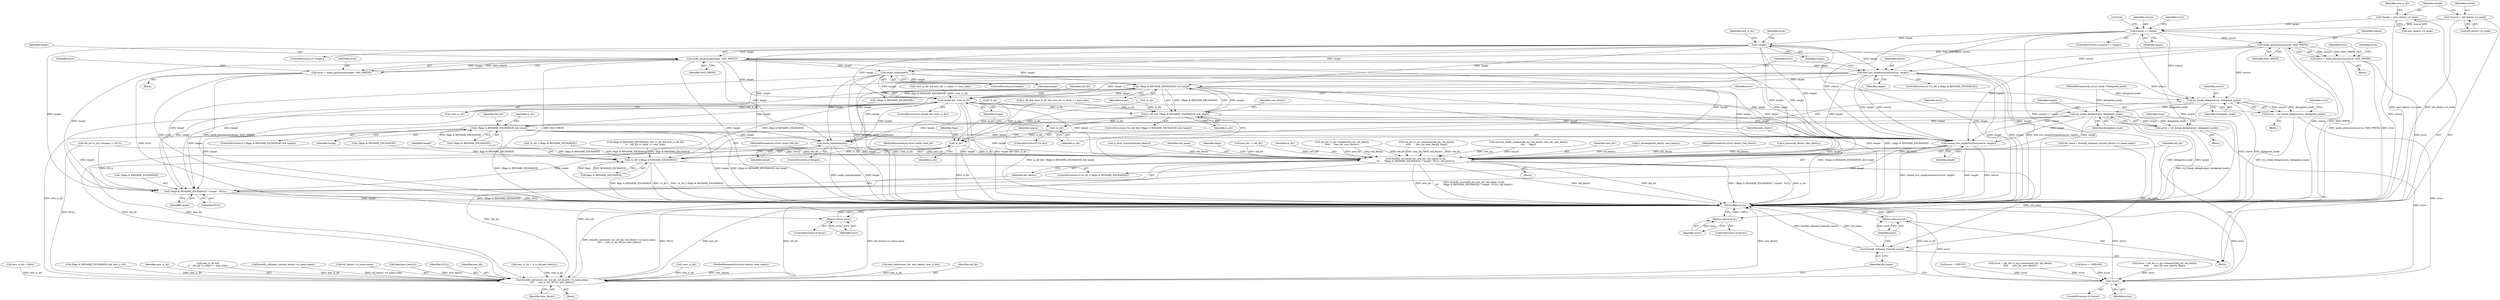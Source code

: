 digraph "1_linux_9409e22acdfc9153f88d9b1ed2bd2a5b34d2d3ca@del" {
"1000141" [label="(Call,source == target)"];
"1000117" [label="(Call,*source = old_dentry->d_inode)"];
"1000123" [label="(Call,*target = new_dentry->d_inode)"];
"1000157" [label="(Call,!target)"];
"1000248" [label="(Call,inode_permission(target, MAY_WRITE))"];
"1000246" [label="(Call,error = inode_permission(target, MAY_WRITE))"];
"1000253" [label="(Return,return error;)"];
"1000284" [label="(Call,lock_two_nondirectories(source, target))"];
"1000345" [label="(Call,!(flags & RENAME_EXCHANGE) && target)"];
"1000343" [label="(Call,is_dir && !(flags & RENAME_EXCHANGE) && target)"];
"1000354" [label="(Call,!is_dir)"];
"1000461" [label="(Call,!is_dir)"];
"1000460" [label="(Call,!is_dir || (flags & RENAME_EXCHANGE))"];
"1000480" [label="(Call,fsnotify_move(old_dir, new_dir, old_name, is_dir,\n\t\t\t      !(flags & RENAME_EXCHANGE) ? target : NULL, old_dentry))"];
"1000498" [label="(Call,fsnotify_move(new_dir, old_dir, old_dentry->d_name.name,\n\t\t\t\t      new_is_dir, NULL, new_dentry))"];
"1000509" [label="(Call,fsnotify_oldname_free(old_name))"];
"1000366" [label="(Call,target && !new_is_dir)"];
"1000373" [label="(Call,try_break_deleg(target, delegated_inode))"];
"1000371" [label="(Call,error = try_break_deleg(target, delegated_inode))"];
"1000477" [label="(Call,!error)"];
"1000511" [label="(Return,return error;)"];
"1000416" [label="(Call,!(flags & RENAME_EXCHANGE) && target)"];
"1000466" [label="(Call,unlock_two_nondirectories(source, target))"];
"1000485" [label="(Call,!(flags & RENAME_EXCHANGE) ? target : NULL)"];
"1000472" [label="(Call,inode_unlock(target))"];
"1000359" [label="(Call,try_break_deleg(source, delegated_inode))"];
"1000357" [label="(Call,error = try_break_deleg(source, delegated_inode))"];
"1000290" [label="(Call,inode_lock(target))"];
"1000232" [label="(Call,inode_permission(source, MAY_WRITE))"];
"1000230" [label="(Call,error = inode_permission(source, MAY_WRITE))"];
"1000237" [label="(Return,return error;)"];
"1000365" [label="(ControlStructure,if (target && !new_is_dir))"];
"1000145" [label="(Literal,0)"];
"1000424" [label="(Identifier,is_dir)"];
"1000377" [label="(Identifier,error)"];
"1000470" [label="(ControlStructure,if (target))"];
"1000508" [label="(Identifier,new_dentry)"];
"1000106" [label="(MethodParameterIn,struct inode **delegated_inode)"];
"1000123" [label="(Call,*target = new_dentry->d_inode)"];
"1000284" [label="(Call,lock_two_nondirectories(source, target))"];
"1000477" [label="(Call,!error)"];
"1000366" [label="(Call,target && !new_is_dir)"];
"1000231" [label="(Identifier,error)"];
"1000467" [label="(Identifier,source)"];
"1000119" [label="(Call,old_dentry->d_inode)"];
"1000124" [label="(Identifier,target)"];
"1000292" [label="(Call,error = -EBUSY)"];
"1000140" [label="(ControlStructure,if (source == target))"];
"1000108" [label="(Block,)"];
"1000240" [label="(Call,(flags & RENAME_EXCHANGE) && new_is_dir)"];
"1000367" [label="(Identifier,target)"];
"1000286" [label="(Identifier,target)"];
"1000506" [label="(Identifier,new_is_dir)"];
"1000460" [label="(Call,!is_dir || (flags & RENAME_EXCHANGE))"];
"1000468" [label="(Identifier,target)"];
"1000346" [label="(Call,!(flags & RENAME_EXCHANGE))"];
"1000267" [label="(Call,old_name = fsnotify_oldname_init(old_dentry->d_name.name))"];
"1000476" [label="(ControlStructure,if (!error))"];
"1000157" [label="(Call,!target)"];
"1000158" [label="(Identifier,target)"];
"1000353" [label="(ControlStructure,if (!is_dir))"];
"1000279" [label="(Call,!is_dir)"];
"1000143" [label="(Identifier,target)"];
"1000185" [label="(Call,may_delete(new_dir, new_dentry, new_is_dir))"];
"1000490" [label="(Identifier,target)"];
"1000500" [label="(Identifier,old_dir)"];
"1000229" [label="(Block,)"];
"1000248" [label="(Call,inode_permission(target, MAY_WRITE))"];
"1000440" [label="(Identifier,old_dir)"];
"1000332" [label="(Call,!is_dir)"];
"1000475" [label="(Identifier,new_dentry)"];
"1000250" [label="(Identifier,MAY_WRITE)"];
"1000317" [label="(Call,!new_is_dir && new_dir->i_nlink >= max_links)"];
"1000291" [label="(Identifier,target)"];
"1000298" [label="(Call,is_local_mountpoint(old_dentry))"];
"1000480" [label="(Call,fsnotify_move(old_dir, new_dir, old_name, is_dir,\n\t\t\t      !(flags & RENAME_EXCHANGE) ? target : NULL, old_dentry))"];
"1000359" [label="(Call,try_break_deleg(source, delegated_inode))"];
"1000483" [label="(Identifier,old_name)"];
"1000495" [label="(Identifier,flags)"];
"1000459" [label="(ControlStructure,if (!is_dir || (flags & RENAME_EXCHANGE)))"];
"1000374" [label="(Identifier,target)"];
"1000251" [label="(ControlStructure,if (error))"];
"1000306" [label="(Call,new_dir != old_dir)"];
"1000472" [label="(Call,inode_unlock(target))"];
"1000343" [label="(Call,is_dir && !(flags & RENAME_EXCHANGE) && target)"];
"1000254" [label="(Identifier,error)"];
"1000350" [label="(Identifier,target)"];
"1000421" [label="(Identifier,target)"];
"1000232" [label="(Call,inode_permission(source, MAY_WRITE))"];
"1000334" [label="(Call,new_is_dir &&\n\t\t    old_dir->i_nlink >= max_links)"];
"1000485" [label="(Call,!(flags & RENAME_EXCHANGE) ? target : NULL)"];
"1000372" [label="(Identifier,error)"];
"1000141" [label="(Call,source == target)"];
"1000352" [label="(Identifier,new_dentry)"];
"1000462" [label="(Identifier,is_dir)"];
"1000142" [label="(Identifier,source)"];
"1000479" [label="(Block,)"];
"1000269" [label="(Call,fsnotify_oldname_init(old_dentry->d_name.name))"];
"1000236" [label="(Identifier,error)"];
"1000415" [label="(ControlStructure,if (!(flags & RENAME_EXCHANGE) && target))"];
"1000501" [label="(Call,old_dentry->d_name.name)"];
"1000247" [label="(Identifier,error)"];
"1000473" [label="(Identifier,target)"];
"1000358" [label="(Identifier,error)"];
"1000491" [label="(Identifier,NULL)"];
"1000484" [label="(Identifier,is_dir)"];
"1000461" [label="(Call,!is_dir)"];
"1000486" [label="(Call,!(flags & RENAME_EXCHANGE))"];
"1000293" [label="(Identifier,error)"];
"1000278" [label="(Call,!is_dir || (flags & RENAME_EXCHANGE))"];
"1000360" [label="(Identifier,source)"];
"1000497" [label="(Block,)"];
"1000234" [label="(Identifier,MAY_WRITE)"];
"1000238" [label="(Identifier,error)"];
"1000498" [label="(Call,fsnotify_move(new_dir, old_dir, old_dentry->d_name.name,\n\t\t\t\t      new_is_dir, NULL, new_dentry))"];
"1000417" [label="(Call,!(flags & RENAME_EXCHANGE))"];
"1000277" [label="(ControlStructure,if (!is_dir || (flags & RENAME_EXCHANGE)))"];
"1000474" [label="(Call,dput(new_dentry))"];
"1000464" [label="(Identifier,flags)"];
"1000253" [label="(Return,return error;)"];
"1000130" [label="(Identifier,new_is_dir)"];
"1000389" [label="(Call,old_dir->i_op->rename(old_dir, old_dentry,\n\t\t\t\t\t      new_dir, new_dentry))"];
"1000387" [label="(Call,error = old_dir->i_op->rename(old_dir, old_dentry,\n\t\t\t\t\t      new_dir, new_dentry))"];
"1000168" [label="(Identifier,new_is_dir)"];
"1000507" [label="(Identifier,NULL)"];
"1000447" [label="(Call,!(flags & RENAME_EXCHANGE))"];
"1000288" [label="(ControlStructure,if (target))"];
"1000345" [label="(Call,!(flags & RENAME_EXCHANGE) && target)"];
"1000125" [label="(Call,new_dentry->d_inode)"];
"1000245" [label="(Block,)"];
"1000147" [label="(Identifier,error)"];
"1000499" [label="(Identifier,new_dir)"];
"1000156" [label="(ControlStructure,if (!target))"];
"1000354" [label="(Call,!is_dir)"];
"1000102" [label="(MethodParameterIn,struct inode *old_dir)"];
"1000246" [label="(Call,error = inode_permission(target, MAY_WRITE))"];
"1000368" [label="(Call,!new_is_dir)"];
"1000315" [label="(Call,is_dir && !new_is_dir && new_dir->i_nlink >= max_links)"];
"1000481" [label="(Identifier,old_dir)"];
"1000471" [label="(Identifier,target)"];
"1000310" [label="(Call,error = -EMLINK)"];
"1000118" [label="(Identifier,source)"];
"1000406" [label="(Call,old_dir->i_op->rename2(old_dir, old_dentry,\n\t\t\t\t\t       new_dir, new_dentry, flags))"];
"1000404" [label="(Call,error = old_dir->i_op->rename2(old_dir, old_dentry,\n\t\t\t\t\t       new_dir, new_dentry, flags))"];
"1000104" [label="(MethodParameterIn,struct inode *new_dir)"];
"1000363" [label="(Identifier,error)"];
"1000327" [label="(Call,(flags & RENAME_EXCHANGE) && !is_dir && new_is_dir &&\n\t\t    old_dir->i_nlink >= max_links)"];
"1000357" [label="(Call,error = try_break_deleg(source, delegated_inode))"];
"1000356" [label="(Block,)"];
"1000513" [label="(MethodReturn,int)"];
"1000482" [label="(Identifier,new_dir)"];
"1000233" [label="(Identifier,source)"];
"1000478" [label="(Identifier,error)"];
"1000355" [label="(Identifier,is_dir)"];
"1000235" [label="(ControlStructure,if (error))"];
"1000455" [label="(Call,d_exchange(old_dentry, new_dentry))"];
"1000510" [label="(Identifier,old_name)"];
"1000361" [label="(Identifier,delegated_inode)"];
"1000344" [label="(Identifier,is_dir)"];
"1000375" [label="(Identifier,delegated_inode)"];
"1000129" [label="(Call,new_is_dir = false)"];
"1000252" [label="(Identifier,error)"];
"1000416" [label="(Call,!(flags & RENAME_EXCHANGE) && target)"];
"1000230" [label="(Call,error = inode_permission(source, MAY_WRITE))"];
"1000397" [label="(Call,old_dir->i_op->rename != NULL)"];
"1000370" [label="(Block,)"];
"1000383" [label="(Identifier,old_dir)"];
"1000161" [label="(Identifier,error)"];
"1000167" [label="(Call,new_is_dir = d_is_dir(new_dentry))"];
"1000373" [label="(Call,try_break_deleg(target, delegated_inode))"];
"1000318" [label="(Call,!new_is_dir)"];
"1000463" [label="(Call,flags & RENAME_EXCHANGE)"];
"1000512" [label="(Identifier,error)"];
"1000285" [label="(Identifier,source)"];
"1000103" [label="(MethodParameterIn,struct dentry *old_dentry)"];
"1000371" [label="(Call,error = try_break_deleg(target, delegated_inode))"];
"1000237" [label="(Return,return error;)"];
"1000105" [label="(MethodParameterIn,struct dentry *new_dentry)"];
"1000492" [label="(Identifier,old_dentry)"];
"1000466" [label="(Call,unlock_two_nondirectories(source, target))"];
"1000290" [label="(Call,inode_lock(target))"];
"1000511" [label="(Return,return error;)"];
"1000451" [label="(Call,d_move(old_dentry, new_dentry))"];
"1000509" [label="(Call,fsnotify_oldname_free(old_name))"];
"1000257" [label="(Call,security_inode_rename(old_dir, old_dentry, new_dir, new_dentry,\n\t\t\t\t      flags))"];
"1000342" [label="(ControlStructure,if (is_dir && !(flags & RENAME_EXCHANGE) && target))"];
"1000249" [label="(Identifier,target)"];
"1000117" [label="(Call,*source = old_dentry->d_inode)"];
"1000141" -> "1000140"  [label="AST: "];
"1000141" -> "1000143"  [label="CFG: "];
"1000142" -> "1000141"  [label="AST: "];
"1000143" -> "1000141"  [label="AST: "];
"1000145" -> "1000141"  [label="CFG: "];
"1000147" -> "1000141"  [label="CFG: "];
"1000141" -> "1000513"  [label="DDG: source"];
"1000141" -> "1000513"  [label="DDG: source == target"];
"1000141" -> "1000513"  [label="DDG: target"];
"1000117" -> "1000141"  [label="DDG: source"];
"1000123" -> "1000141"  [label="DDG: target"];
"1000141" -> "1000157"  [label="DDG: target"];
"1000141" -> "1000232"  [label="DDG: source"];
"1000141" -> "1000284"  [label="DDG: source"];
"1000141" -> "1000359"  [label="DDG: source"];
"1000141" -> "1000466"  [label="DDG: source"];
"1000117" -> "1000108"  [label="AST: "];
"1000117" -> "1000119"  [label="CFG: "];
"1000118" -> "1000117"  [label="AST: "];
"1000119" -> "1000117"  [label="AST: "];
"1000124" -> "1000117"  [label="CFG: "];
"1000117" -> "1000513"  [label="DDG: old_dentry->d_inode"];
"1000123" -> "1000108"  [label="AST: "];
"1000123" -> "1000125"  [label="CFG: "];
"1000124" -> "1000123"  [label="AST: "];
"1000125" -> "1000123"  [label="AST: "];
"1000130" -> "1000123"  [label="CFG: "];
"1000123" -> "1000513"  [label="DDG: new_dentry->d_inode"];
"1000157" -> "1000156"  [label="AST: "];
"1000157" -> "1000158"  [label="CFG: "];
"1000158" -> "1000157"  [label="AST: "];
"1000161" -> "1000157"  [label="CFG: "];
"1000168" -> "1000157"  [label="CFG: "];
"1000157" -> "1000513"  [label="DDG: !target"];
"1000157" -> "1000513"  [label="DDG: target"];
"1000157" -> "1000248"  [label="DDG: target"];
"1000157" -> "1000284"  [label="DDG: target"];
"1000157" -> "1000290"  [label="DDG: target"];
"1000157" -> "1000345"  [label="DDG: target"];
"1000157" -> "1000366"  [label="DDG: target"];
"1000157" -> "1000466"  [label="DDG: target"];
"1000157" -> "1000472"  [label="DDG: target"];
"1000157" -> "1000480"  [label="DDG: target"];
"1000157" -> "1000485"  [label="DDG: target"];
"1000248" -> "1000246"  [label="AST: "];
"1000248" -> "1000250"  [label="CFG: "];
"1000249" -> "1000248"  [label="AST: "];
"1000250" -> "1000248"  [label="AST: "];
"1000246" -> "1000248"  [label="CFG: "];
"1000248" -> "1000513"  [label="DDG: MAY_WRITE"];
"1000248" -> "1000513"  [label="DDG: target"];
"1000248" -> "1000246"  [label="DDG: target"];
"1000248" -> "1000246"  [label="DDG: MAY_WRITE"];
"1000232" -> "1000248"  [label="DDG: MAY_WRITE"];
"1000248" -> "1000284"  [label="DDG: target"];
"1000248" -> "1000290"  [label="DDG: target"];
"1000248" -> "1000345"  [label="DDG: target"];
"1000248" -> "1000366"  [label="DDG: target"];
"1000248" -> "1000466"  [label="DDG: target"];
"1000248" -> "1000472"  [label="DDG: target"];
"1000248" -> "1000480"  [label="DDG: target"];
"1000248" -> "1000485"  [label="DDG: target"];
"1000246" -> "1000245"  [label="AST: "];
"1000247" -> "1000246"  [label="AST: "];
"1000252" -> "1000246"  [label="CFG: "];
"1000246" -> "1000513"  [label="DDG: inode_permission(target, MAY_WRITE)"];
"1000246" -> "1000513"  [label="DDG: error"];
"1000246" -> "1000253"  [label="DDG: error"];
"1000253" -> "1000251"  [label="AST: "];
"1000253" -> "1000254"  [label="CFG: "];
"1000254" -> "1000253"  [label="AST: "];
"1000513" -> "1000253"  [label="CFG: "];
"1000253" -> "1000513"  [label="DDG: <RET>"];
"1000254" -> "1000253"  [label="DDG: error"];
"1000284" -> "1000277"  [label="AST: "];
"1000284" -> "1000286"  [label="CFG: "];
"1000285" -> "1000284"  [label="AST: "];
"1000286" -> "1000284"  [label="AST: "];
"1000293" -> "1000284"  [label="CFG: "];
"1000284" -> "1000513"  [label="DDG: target"];
"1000284" -> "1000513"  [label="DDG: source"];
"1000284" -> "1000513"  [label="DDG: lock_two_nondirectories(source, target)"];
"1000232" -> "1000284"  [label="DDG: source"];
"1000284" -> "1000345"  [label="DDG: target"];
"1000284" -> "1000359"  [label="DDG: source"];
"1000284" -> "1000366"  [label="DDG: target"];
"1000284" -> "1000466"  [label="DDG: source"];
"1000284" -> "1000466"  [label="DDG: target"];
"1000284" -> "1000472"  [label="DDG: target"];
"1000284" -> "1000480"  [label="DDG: target"];
"1000284" -> "1000485"  [label="DDG: target"];
"1000345" -> "1000343"  [label="AST: "];
"1000345" -> "1000346"  [label="CFG: "];
"1000345" -> "1000350"  [label="CFG: "];
"1000346" -> "1000345"  [label="AST: "];
"1000350" -> "1000345"  [label="AST: "];
"1000343" -> "1000345"  [label="CFG: "];
"1000345" -> "1000513"  [label="DDG: target"];
"1000345" -> "1000513"  [label="DDG: !(flags & RENAME_EXCHANGE)"];
"1000345" -> "1000343"  [label="DDG: !(flags & RENAME_EXCHANGE)"];
"1000345" -> "1000343"  [label="DDG: target"];
"1000346" -> "1000345"  [label="DDG: flags & RENAME_EXCHANGE"];
"1000290" -> "1000345"  [label="DDG: target"];
"1000345" -> "1000366"  [label="DDG: target"];
"1000345" -> "1000466"  [label="DDG: target"];
"1000345" -> "1000472"  [label="DDG: target"];
"1000345" -> "1000480"  [label="DDG: target"];
"1000345" -> "1000485"  [label="DDG: target"];
"1000343" -> "1000342"  [label="AST: "];
"1000343" -> "1000344"  [label="CFG: "];
"1000344" -> "1000343"  [label="AST: "];
"1000352" -> "1000343"  [label="CFG: "];
"1000355" -> "1000343"  [label="CFG: "];
"1000343" -> "1000513"  [label="DDG: is_dir && !(flags & RENAME_EXCHANGE) && target"];
"1000343" -> "1000513"  [label="DDG: !(flags & RENAME_EXCHANGE) && target"];
"1000332" -> "1000343"  [label="DDG: is_dir"];
"1000279" -> "1000343"  [label="DDG: is_dir"];
"1000315" -> "1000343"  [label="DDG: is_dir"];
"1000343" -> "1000354"  [label="DDG: is_dir"];
"1000354" -> "1000353"  [label="AST: "];
"1000354" -> "1000355"  [label="CFG: "];
"1000355" -> "1000354"  [label="AST: "];
"1000358" -> "1000354"  [label="CFG: "];
"1000367" -> "1000354"  [label="CFG: "];
"1000354" -> "1000461"  [label="DDG: is_dir"];
"1000461" -> "1000460"  [label="AST: "];
"1000461" -> "1000462"  [label="CFG: "];
"1000462" -> "1000461"  [label="AST: "];
"1000464" -> "1000461"  [label="CFG: "];
"1000460" -> "1000461"  [label="CFG: "];
"1000461" -> "1000513"  [label="DDG: is_dir"];
"1000461" -> "1000460"  [label="DDG: is_dir"];
"1000332" -> "1000461"  [label="DDG: is_dir"];
"1000279" -> "1000461"  [label="DDG: is_dir"];
"1000315" -> "1000461"  [label="DDG: is_dir"];
"1000461" -> "1000480"  [label="DDG: is_dir"];
"1000460" -> "1000459"  [label="AST: "];
"1000460" -> "1000463"  [label="CFG: "];
"1000463" -> "1000460"  [label="AST: "];
"1000467" -> "1000460"  [label="CFG: "];
"1000471" -> "1000460"  [label="CFG: "];
"1000460" -> "1000513"  [label="DDG: !is_dir"];
"1000460" -> "1000513"  [label="DDG: !is_dir || (flags & RENAME_EXCHANGE)"];
"1000460" -> "1000513"  [label="DDG: flags & RENAME_EXCHANGE"];
"1000327" -> "1000460"  [label="DDG: flags & RENAME_EXCHANGE"];
"1000346" -> "1000460"  [label="DDG: flags & RENAME_EXCHANGE"];
"1000417" -> "1000460"  [label="DDG: flags & RENAME_EXCHANGE"];
"1000278" -> "1000460"  [label="DDG: flags & RENAME_EXCHANGE"];
"1000447" -> "1000460"  [label="DDG: flags & RENAME_EXCHANGE"];
"1000463" -> "1000460"  [label="DDG: flags"];
"1000463" -> "1000460"  [label="DDG: RENAME_EXCHANGE"];
"1000480" -> "1000479"  [label="AST: "];
"1000480" -> "1000492"  [label="CFG: "];
"1000481" -> "1000480"  [label="AST: "];
"1000482" -> "1000480"  [label="AST: "];
"1000483" -> "1000480"  [label="AST: "];
"1000484" -> "1000480"  [label="AST: "];
"1000485" -> "1000480"  [label="AST: "];
"1000492" -> "1000480"  [label="AST: "];
"1000495" -> "1000480"  [label="CFG: "];
"1000480" -> "1000513"  [label="DDG: fsnotify_move(old_dir, new_dir, old_name, is_dir,\n\t\t\t      !(flags & RENAME_EXCHANGE) ? target : NULL, old_dentry)"];
"1000480" -> "1000513"  [label="DDG: old_dentry"];
"1000480" -> "1000513"  [label="DDG: old_dir"];
"1000480" -> "1000513"  [label="DDG: !(flags & RENAME_EXCHANGE) ? target : NULL"];
"1000480" -> "1000513"  [label="DDG: is_dir"];
"1000480" -> "1000513"  [label="DDG: new_dir"];
"1000406" -> "1000480"  [label="DDG: old_dir"];
"1000406" -> "1000480"  [label="DDG: new_dir"];
"1000406" -> "1000480"  [label="DDG: old_dentry"];
"1000257" -> "1000480"  [label="DDG: old_dir"];
"1000257" -> "1000480"  [label="DDG: new_dir"];
"1000389" -> "1000480"  [label="DDG: old_dir"];
"1000389" -> "1000480"  [label="DDG: new_dir"];
"1000389" -> "1000480"  [label="DDG: old_dentry"];
"1000306" -> "1000480"  [label="DDG: old_dir"];
"1000306" -> "1000480"  [label="DDG: new_dir"];
"1000102" -> "1000480"  [label="DDG: old_dir"];
"1000104" -> "1000480"  [label="DDG: new_dir"];
"1000267" -> "1000480"  [label="DDG: old_name"];
"1000466" -> "1000480"  [label="DDG: target"];
"1000366" -> "1000480"  [label="DDG: target"];
"1000472" -> "1000480"  [label="DDG: target"];
"1000416" -> "1000480"  [label="DDG: target"];
"1000373" -> "1000480"  [label="DDG: target"];
"1000290" -> "1000480"  [label="DDG: target"];
"1000397" -> "1000480"  [label="DDG: NULL"];
"1000298" -> "1000480"  [label="DDG: old_dentry"];
"1000451" -> "1000480"  [label="DDG: old_dentry"];
"1000455" -> "1000480"  [label="DDG: old_dentry"];
"1000103" -> "1000480"  [label="DDG: old_dentry"];
"1000480" -> "1000498"  [label="DDG: new_dir"];
"1000480" -> "1000498"  [label="DDG: old_dir"];
"1000480" -> "1000509"  [label="DDG: old_name"];
"1000498" -> "1000497"  [label="AST: "];
"1000498" -> "1000508"  [label="CFG: "];
"1000499" -> "1000498"  [label="AST: "];
"1000500" -> "1000498"  [label="AST: "];
"1000501" -> "1000498"  [label="AST: "];
"1000506" -> "1000498"  [label="AST: "];
"1000507" -> "1000498"  [label="AST: "];
"1000508" -> "1000498"  [label="AST: "];
"1000510" -> "1000498"  [label="CFG: "];
"1000498" -> "1000513"  [label="DDG: new_is_dir"];
"1000498" -> "1000513"  [label="DDG: fsnotify_move(new_dir, old_dir, old_dentry->d_name.name,\n\t\t\t\t      new_is_dir, NULL, new_dentry)"];
"1000498" -> "1000513"  [label="DDG: NULL"];
"1000498" -> "1000513"  [label="DDG: new_dir"];
"1000498" -> "1000513"  [label="DDG: old_dir"];
"1000498" -> "1000513"  [label="DDG: old_dentry->d_name.name"];
"1000498" -> "1000513"  [label="DDG: new_dentry"];
"1000104" -> "1000498"  [label="DDG: new_dir"];
"1000102" -> "1000498"  [label="DDG: old_dir"];
"1000269" -> "1000498"  [label="DDG: old_dentry->d_name.name"];
"1000318" -> "1000498"  [label="DDG: new_is_dir"];
"1000240" -> "1000498"  [label="DDG: new_is_dir"];
"1000334" -> "1000498"  [label="DDG: new_is_dir"];
"1000185" -> "1000498"  [label="DDG: new_is_dir"];
"1000368" -> "1000498"  [label="DDG: new_is_dir"];
"1000167" -> "1000498"  [label="DDG: new_is_dir"];
"1000129" -> "1000498"  [label="DDG: new_is_dir"];
"1000397" -> "1000498"  [label="DDG: NULL"];
"1000474" -> "1000498"  [label="DDG: new_dentry"];
"1000105" -> "1000498"  [label="DDG: new_dentry"];
"1000509" -> "1000108"  [label="AST: "];
"1000509" -> "1000510"  [label="CFG: "];
"1000510" -> "1000509"  [label="AST: "];
"1000512" -> "1000509"  [label="CFG: "];
"1000509" -> "1000513"  [label="DDG: fsnotify_oldname_free(old_name)"];
"1000509" -> "1000513"  [label="DDG: old_name"];
"1000267" -> "1000509"  [label="DDG: old_name"];
"1000366" -> "1000365"  [label="AST: "];
"1000366" -> "1000367"  [label="CFG: "];
"1000366" -> "1000368"  [label="CFG: "];
"1000367" -> "1000366"  [label="AST: "];
"1000368" -> "1000366"  [label="AST: "];
"1000372" -> "1000366"  [label="CFG: "];
"1000383" -> "1000366"  [label="CFG: "];
"1000366" -> "1000513"  [label="DDG: !new_is_dir"];
"1000366" -> "1000513"  [label="DDG: target"];
"1000366" -> "1000513"  [label="DDG: target && !new_is_dir"];
"1000290" -> "1000366"  [label="DDG: target"];
"1000317" -> "1000366"  [label="DDG: !new_is_dir"];
"1000368" -> "1000366"  [label="DDG: new_is_dir"];
"1000366" -> "1000373"  [label="DDG: target"];
"1000366" -> "1000416"  [label="DDG: target"];
"1000366" -> "1000466"  [label="DDG: target"];
"1000366" -> "1000472"  [label="DDG: target"];
"1000366" -> "1000485"  [label="DDG: target"];
"1000373" -> "1000371"  [label="AST: "];
"1000373" -> "1000375"  [label="CFG: "];
"1000374" -> "1000373"  [label="AST: "];
"1000375" -> "1000373"  [label="AST: "];
"1000371" -> "1000373"  [label="CFG: "];
"1000373" -> "1000513"  [label="DDG: delegated_inode"];
"1000373" -> "1000513"  [label="DDG: target"];
"1000373" -> "1000371"  [label="DDG: target"];
"1000373" -> "1000371"  [label="DDG: delegated_inode"];
"1000359" -> "1000373"  [label="DDG: delegated_inode"];
"1000106" -> "1000373"  [label="DDG: delegated_inode"];
"1000373" -> "1000416"  [label="DDG: target"];
"1000373" -> "1000466"  [label="DDG: target"];
"1000373" -> "1000472"  [label="DDG: target"];
"1000373" -> "1000485"  [label="DDG: target"];
"1000371" -> "1000370"  [label="AST: "];
"1000372" -> "1000371"  [label="AST: "];
"1000377" -> "1000371"  [label="CFG: "];
"1000371" -> "1000513"  [label="DDG: try_break_deleg(target, delegated_inode)"];
"1000371" -> "1000477"  [label="DDG: error"];
"1000477" -> "1000476"  [label="AST: "];
"1000477" -> "1000478"  [label="CFG: "];
"1000478" -> "1000477"  [label="AST: "];
"1000481" -> "1000477"  [label="CFG: "];
"1000510" -> "1000477"  [label="CFG: "];
"1000477" -> "1000513"  [label="DDG: !error"];
"1000477" -> "1000513"  [label="DDG: error"];
"1000404" -> "1000477"  [label="DDG: error"];
"1000292" -> "1000477"  [label="DDG: error"];
"1000310" -> "1000477"  [label="DDG: error"];
"1000387" -> "1000477"  [label="DDG: error"];
"1000357" -> "1000477"  [label="DDG: error"];
"1000477" -> "1000511"  [label="DDG: error"];
"1000511" -> "1000108"  [label="AST: "];
"1000511" -> "1000512"  [label="CFG: "];
"1000512" -> "1000511"  [label="AST: "];
"1000513" -> "1000511"  [label="CFG: "];
"1000511" -> "1000513"  [label="DDG: <RET>"];
"1000512" -> "1000511"  [label="DDG: error"];
"1000416" -> "1000415"  [label="AST: "];
"1000416" -> "1000417"  [label="CFG: "];
"1000416" -> "1000421"  [label="CFG: "];
"1000417" -> "1000416"  [label="AST: "];
"1000421" -> "1000416"  [label="AST: "];
"1000424" -> "1000416"  [label="CFG: "];
"1000440" -> "1000416"  [label="CFG: "];
"1000416" -> "1000513"  [label="DDG: !(flags & RENAME_EXCHANGE) && target"];
"1000416" -> "1000513"  [label="DDG: !(flags & RENAME_EXCHANGE)"];
"1000416" -> "1000513"  [label="DDG: target"];
"1000417" -> "1000416"  [label="DDG: flags & RENAME_EXCHANGE"];
"1000416" -> "1000466"  [label="DDG: target"];
"1000416" -> "1000472"  [label="DDG: target"];
"1000416" -> "1000485"  [label="DDG: target"];
"1000466" -> "1000459"  [label="AST: "];
"1000466" -> "1000468"  [label="CFG: "];
"1000467" -> "1000466"  [label="AST: "];
"1000468" -> "1000466"  [label="AST: "];
"1000475" -> "1000466"  [label="CFG: "];
"1000466" -> "1000513"  [label="DDG: target"];
"1000466" -> "1000513"  [label="DDG: source"];
"1000466" -> "1000513"  [label="DDG: unlock_two_nondirectories(source, target)"];
"1000232" -> "1000466"  [label="DDG: source"];
"1000359" -> "1000466"  [label="DDG: source"];
"1000290" -> "1000466"  [label="DDG: target"];
"1000466" -> "1000485"  [label="DDG: target"];
"1000485" -> "1000490"  [label="CFG: "];
"1000485" -> "1000491"  [label="CFG: "];
"1000486" -> "1000485"  [label="AST: "];
"1000490" -> "1000485"  [label="AST: "];
"1000491" -> "1000485"  [label="AST: "];
"1000492" -> "1000485"  [label="CFG: "];
"1000485" -> "1000513"  [label="DDG: !(flags & RENAME_EXCHANGE)"];
"1000485" -> "1000513"  [label="DDG: NULL"];
"1000485" -> "1000513"  [label="DDG: target"];
"1000472" -> "1000485"  [label="DDG: target"];
"1000290" -> "1000485"  [label="DDG: target"];
"1000397" -> "1000485"  [label="DDG: NULL"];
"1000472" -> "1000470"  [label="AST: "];
"1000472" -> "1000473"  [label="CFG: "];
"1000473" -> "1000472"  [label="AST: "];
"1000475" -> "1000472"  [label="CFG: "];
"1000472" -> "1000513"  [label="DDG: inode_unlock(target)"];
"1000472" -> "1000513"  [label="DDG: target"];
"1000290" -> "1000472"  [label="DDG: target"];
"1000359" -> "1000357"  [label="AST: "];
"1000359" -> "1000361"  [label="CFG: "];
"1000360" -> "1000359"  [label="AST: "];
"1000361" -> "1000359"  [label="AST: "];
"1000357" -> "1000359"  [label="CFG: "];
"1000359" -> "1000513"  [label="DDG: delegated_inode"];
"1000359" -> "1000513"  [label="DDG: source"];
"1000359" -> "1000357"  [label="DDG: source"];
"1000359" -> "1000357"  [label="DDG: delegated_inode"];
"1000232" -> "1000359"  [label="DDG: source"];
"1000106" -> "1000359"  [label="DDG: delegated_inode"];
"1000357" -> "1000356"  [label="AST: "];
"1000358" -> "1000357"  [label="AST: "];
"1000363" -> "1000357"  [label="CFG: "];
"1000357" -> "1000513"  [label="DDG: try_break_deleg(source, delegated_inode)"];
"1000290" -> "1000288"  [label="AST: "];
"1000290" -> "1000291"  [label="CFG: "];
"1000291" -> "1000290"  [label="AST: "];
"1000293" -> "1000290"  [label="CFG: "];
"1000290" -> "1000513"  [label="DDG: target"];
"1000290" -> "1000513"  [label="DDG: inode_lock(target)"];
"1000232" -> "1000230"  [label="AST: "];
"1000232" -> "1000234"  [label="CFG: "];
"1000233" -> "1000232"  [label="AST: "];
"1000234" -> "1000232"  [label="AST: "];
"1000230" -> "1000232"  [label="CFG: "];
"1000232" -> "1000513"  [label="DDG: source"];
"1000232" -> "1000513"  [label="DDG: MAY_WRITE"];
"1000232" -> "1000230"  [label="DDG: source"];
"1000232" -> "1000230"  [label="DDG: MAY_WRITE"];
"1000230" -> "1000229"  [label="AST: "];
"1000231" -> "1000230"  [label="AST: "];
"1000236" -> "1000230"  [label="CFG: "];
"1000230" -> "1000513"  [label="DDG: error"];
"1000230" -> "1000513"  [label="DDG: inode_permission(source, MAY_WRITE)"];
"1000230" -> "1000237"  [label="DDG: error"];
"1000237" -> "1000235"  [label="AST: "];
"1000237" -> "1000238"  [label="CFG: "];
"1000238" -> "1000237"  [label="AST: "];
"1000513" -> "1000237"  [label="CFG: "];
"1000237" -> "1000513"  [label="DDG: <RET>"];
"1000238" -> "1000237"  [label="DDG: error"];
}
